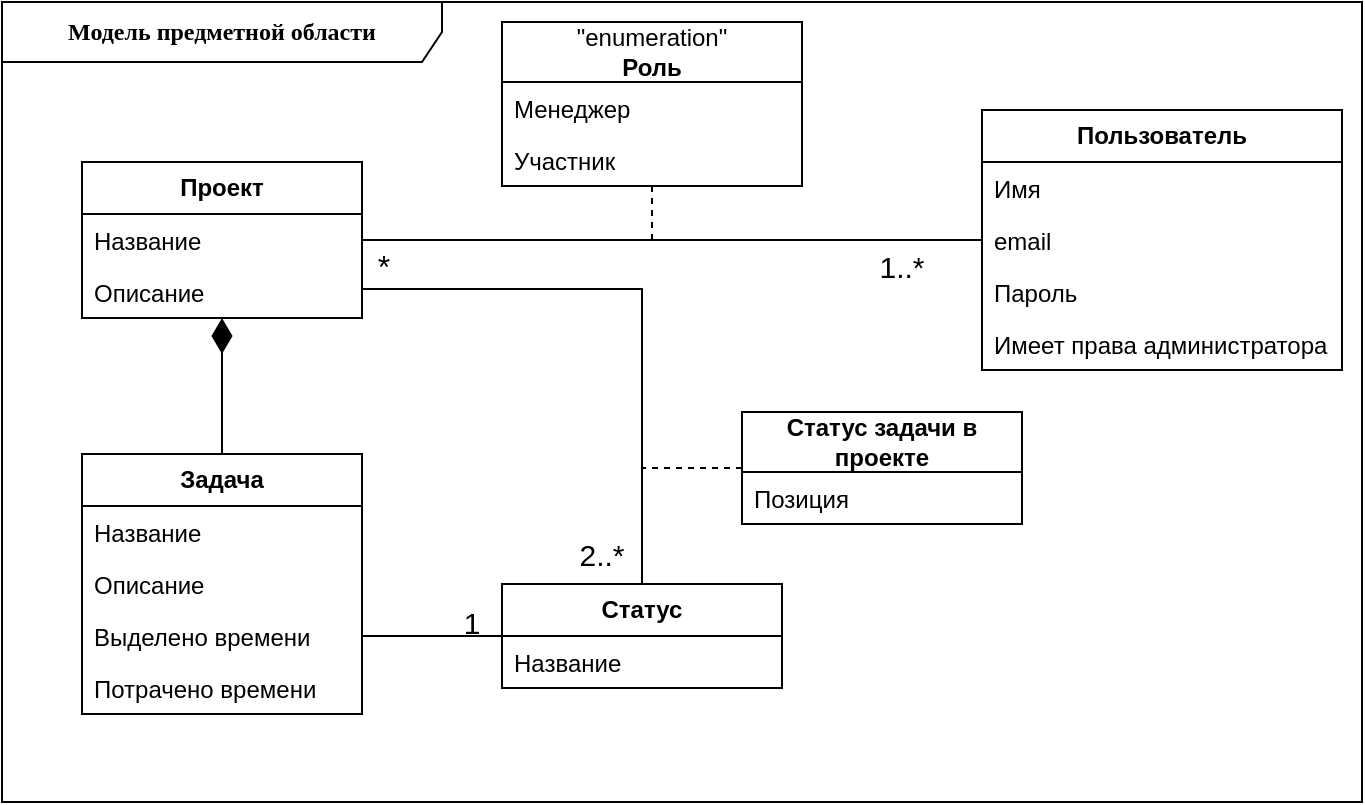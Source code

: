 <mxfile version="22.0.8" type="device">
  <diagram name="Страница — 1" id="Yr2hoDvGt6ug6Qv0rNzL">
    <mxGraphModel dx="1000" dy="539" grid="1" gridSize="10" guides="1" tooltips="1" connect="1" arrows="1" fold="1" page="1" pageScale="1" pageWidth="827" pageHeight="1169" math="0" shadow="0">
      <root>
        <mxCell id="0" />
        <mxCell id="1" parent="0" />
        <mxCell id="dqXH0StnKV9fTOvt3vz--111" value="&lt;b&gt;Модель предметной области&lt;/b&gt;" style="shape=umlFrame;whiteSpace=wrap;html=1;rounded=1;shadow=0;comic=0;labelBackgroundColor=none;strokeWidth=1;fontFamily=Verdana;fontSize=12;align=center;width=220;height=30;" parent="1" vertex="1">
          <mxGeometry width="680" height="400" as="geometry" />
        </mxCell>
        <mxCell id="dqXH0StnKV9fTOvt3vz--18" value="&lt;b&gt;Проект&lt;/b&gt;" style="swimlane;fontStyle=0;childLayout=stackLayout;horizontal=1;startSize=26;fillColor=none;horizontalStack=0;resizeParent=1;resizeParentMax=0;resizeLast=0;collapsible=1;marginBottom=0;whiteSpace=wrap;html=1;" parent="1" vertex="1">
          <mxGeometry x="40" y="80" width="140" height="78" as="geometry" />
        </mxCell>
        <mxCell id="dqXH0StnKV9fTOvt3vz--19" value="Название" style="text;strokeColor=none;fillColor=none;align=left;verticalAlign=top;spacingLeft=4;spacingRight=4;overflow=hidden;rotatable=0;points=[[0,0.5],[1,0.5]];portConstraint=eastwest;whiteSpace=wrap;html=1;" parent="dqXH0StnKV9fTOvt3vz--18" vertex="1">
          <mxGeometry y="26" width="140" height="26" as="geometry" />
        </mxCell>
        <mxCell id="dqXH0StnKV9fTOvt3vz--20" value="Описание" style="text;strokeColor=none;fillColor=none;align=left;verticalAlign=top;spacingLeft=4;spacingRight=4;overflow=hidden;rotatable=0;points=[[0,0.5],[1,0.5]];portConstraint=eastwest;whiteSpace=wrap;html=1;" parent="dqXH0StnKV9fTOvt3vz--18" vertex="1">
          <mxGeometry y="52" width="140" height="26" as="geometry" />
        </mxCell>
        <mxCell id="UQh1MBE0wKE3If8K73u9-32" style="edgeStyle=orthogonalEdgeStyle;rounded=0;orthogonalLoop=1;jettySize=auto;html=1;endArrow=none;endFill=0;exitX=1;exitY=0.5;exitDx=0;exitDy=0;" edge="1" parent="1" source="dqXH0StnKV9fTOvt3vz--25" target="UQh1MBE0wKE3If8K73u9-28">
          <mxGeometry relative="1" as="geometry" />
        </mxCell>
        <mxCell id="dqXH0StnKV9fTOvt3vz--22" value="&lt;b&gt;Задача&lt;/b&gt;" style="swimlane;fontStyle=0;childLayout=stackLayout;horizontal=1;startSize=26;fillColor=none;horizontalStack=0;resizeParent=1;resizeParentMax=0;resizeLast=0;collapsible=1;marginBottom=0;whiteSpace=wrap;html=1;" parent="1" vertex="1">
          <mxGeometry x="40" y="226" width="140" height="130" as="geometry" />
        </mxCell>
        <mxCell id="dqXH0StnKV9fTOvt3vz--23" value="Название" style="text;strokeColor=none;fillColor=none;align=left;verticalAlign=top;spacingLeft=4;spacingRight=4;overflow=hidden;rotatable=0;points=[[0,0.5],[1,0.5]];portConstraint=eastwest;whiteSpace=wrap;html=1;" parent="dqXH0StnKV9fTOvt3vz--22" vertex="1">
          <mxGeometry y="26" width="140" height="26" as="geometry" />
        </mxCell>
        <mxCell id="dqXH0StnKV9fTOvt3vz--24" value="Описание" style="text;strokeColor=none;fillColor=none;align=left;verticalAlign=top;spacingLeft=4;spacingRight=4;overflow=hidden;rotatable=0;points=[[0,0.5],[1,0.5]];portConstraint=eastwest;whiteSpace=wrap;html=1;" parent="dqXH0StnKV9fTOvt3vz--22" vertex="1">
          <mxGeometry y="52" width="140" height="26" as="geometry" />
        </mxCell>
        <mxCell id="dqXH0StnKV9fTOvt3vz--25" value="Выделено времени" style="text;strokeColor=none;fillColor=none;align=left;verticalAlign=top;spacingLeft=4;spacingRight=4;overflow=hidden;rotatable=0;points=[[0,0.5],[1,0.5]];portConstraint=eastwest;whiteSpace=wrap;html=1;" parent="dqXH0StnKV9fTOvt3vz--22" vertex="1">
          <mxGeometry y="78" width="140" height="26" as="geometry" />
        </mxCell>
        <mxCell id="dqXH0StnKV9fTOvt3vz--26" value="Потрачено времени" style="text;strokeColor=none;fillColor=none;align=left;verticalAlign=top;spacingLeft=4;spacingRight=4;overflow=hidden;rotatable=0;points=[[0,0.5],[1,0.5]];portConstraint=eastwest;whiteSpace=wrap;html=1;" parent="dqXH0StnKV9fTOvt3vz--22" vertex="1">
          <mxGeometry y="104" width="140" height="26" as="geometry" />
        </mxCell>
        <mxCell id="dqXH0StnKV9fTOvt3vz--28" style="edgeStyle=orthogonalEdgeStyle;rounded=0;orthogonalLoop=1;jettySize=auto;html=1;endArrow=diamondThin;endFill=1;startSize=12;endSize=15;" parent="1" source="dqXH0StnKV9fTOvt3vz--22" target="dqXH0StnKV9fTOvt3vz--18" edge="1">
          <mxGeometry relative="1" as="geometry" />
        </mxCell>
        <mxCell id="dqXH0StnKV9fTOvt3vz--65" value="" style="endArrow=none;html=1;rounded=0;align=center;verticalAlign=bottom;labelBackgroundColor=none;" parent="1" source="dqXH0StnKV9fTOvt3vz--18" target="dqXH0StnKV9fTOvt3vz--74" edge="1">
          <mxGeometry relative="1" as="geometry">
            <mxPoint x="160" y="180" as="sourcePoint" />
            <mxPoint x="300" y="119.352" as="targetPoint" />
          </mxGeometry>
        </mxCell>
        <mxCell id="dqXH0StnKV9fTOvt3vz--67" value="1..*" style="text;html=1;strokeColor=none;fillColor=none;align=center;verticalAlign=middle;whiteSpace=wrap;rounded=0;fontSize=15;" parent="1" vertex="1">
          <mxGeometry x="420" y="117" width="60" height="30" as="geometry" />
        </mxCell>
        <mxCell id="UQh1MBE0wKE3If8K73u9-34" style="edgeStyle=orthogonalEdgeStyle;rounded=0;orthogonalLoop=1;jettySize=auto;html=1;exitX=0;exitY=1;exitDx=0;exitDy=0;endArrow=none;endFill=0;" edge="1" parent="1" source="dqXH0StnKV9fTOvt3vz--69" target="UQh1MBE0wKE3If8K73u9-28">
          <mxGeometry relative="1" as="geometry">
            <Array as="points">
              <mxPoint x="320" y="144" />
            </Array>
          </mxGeometry>
        </mxCell>
        <mxCell id="dqXH0StnKV9fTOvt3vz--69" value="*" style="text;html=1;strokeColor=none;fillColor=none;align=center;verticalAlign=middle;whiteSpace=wrap;rounded=0;fontSize=16;" parent="1" vertex="1">
          <mxGeometry x="180" y="120.5" width="22" height="23" as="geometry" />
        </mxCell>
        <mxCell id="dqXH0StnKV9fTOvt3vz--74" value="&lt;b&gt;Пользователь&lt;/b&gt;" style="swimlane;fontStyle=0;childLayout=stackLayout;horizontal=1;startSize=26;fillColor=none;horizontalStack=0;resizeParent=1;resizeParentMax=0;resizeLast=0;collapsible=1;marginBottom=0;whiteSpace=wrap;html=1;" parent="1" vertex="1">
          <mxGeometry x="490" y="54" width="180" height="130" as="geometry" />
        </mxCell>
        <mxCell id="dqXH0StnKV9fTOvt3vz--75" value="Имя" style="text;strokeColor=none;fillColor=none;align=left;verticalAlign=top;spacingLeft=4;spacingRight=4;overflow=hidden;rotatable=0;points=[[0,0.5],[1,0.5]];portConstraint=eastwest;whiteSpace=wrap;html=1;" parent="dqXH0StnKV9fTOvt3vz--74" vertex="1">
          <mxGeometry y="26" width="180" height="26" as="geometry" />
        </mxCell>
        <mxCell id="dqXH0StnKV9fTOvt3vz--76" value="email" style="text;strokeColor=none;fillColor=none;align=left;verticalAlign=top;spacingLeft=4;spacingRight=4;overflow=hidden;rotatable=0;points=[[0,0.5],[1,0.5]];portConstraint=eastwest;whiteSpace=wrap;html=1;" parent="dqXH0StnKV9fTOvt3vz--74" vertex="1">
          <mxGeometry y="52" width="180" height="26" as="geometry" />
        </mxCell>
        <mxCell id="dqXH0StnKV9fTOvt3vz--77" value="Пароль" style="text;strokeColor=none;fillColor=none;align=left;verticalAlign=top;spacingLeft=4;spacingRight=4;overflow=hidden;rotatable=0;points=[[0,0.5],[1,0.5]];portConstraint=eastwest;whiteSpace=wrap;html=1;" parent="dqXH0StnKV9fTOvt3vz--74" vertex="1">
          <mxGeometry y="78" width="180" height="26" as="geometry" />
        </mxCell>
        <mxCell id="UQh1MBE0wKE3If8K73u9-1" value="Имеет права администратора" style="text;strokeColor=none;fillColor=none;align=left;verticalAlign=top;spacingLeft=4;spacingRight=4;overflow=hidden;rotatable=0;points=[[0,0.5],[1,0.5]];portConstraint=eastwest;whiteSpace=wrap;html=1;" vertex="1" parent="dqXH0StnKV9fTOvt3vz--74">
          <mxGeometry y="104" width="180" height="26" as="geometry" />
        </mxCell>
        <mxCell id="UQh1MBE0wKE3If8K73u9-9" style="edgeStyle=orthogonalEdgeStyle;rounded=0;orthogonalLoop=1;jettySize=auto;html=1;endArrow=none;endFill=0;dashed=1;" edge="1" parent="1" source="UQh1MBE0wKE3If8K73u9-3">
          <mxGeometry relative="1" as="geometry">
            <mxPoint x="325" y="120" as="targetPoint" />
          </mxGeometry>
        </mxCell>
        <mxCell id="UQh1MBE0wKE3If8K73u9-3" value="&quot;enumeration&quot;&lt;br&gt;&lt;b&gt;Роль&lt;/b&gt;" style="swimlane;fontStyle=0;childLayout=stackLayout;horizontal=1;startSize=30;fillColor=none;horizontalStack=0;resizeParent=1;resizeParentMax=0;resizeLast=0;collapsible=1;marginBottom=0;whiteSpace=wrap;html=1;" vertex="1" parent="1">
          <mxGeometry x="250" y="10" width="150" height="82" as="geometry" />
        </mxCell>
        <mxCell id="UQh1MBE0wKE3If8K73u9-4" value="Менеджер" style="text;strokeColor=none;fillColor=none;align=left;verticalAlign=top;spacingLeft=4;spacingRight=4;overflow=hidden;rotatable=0;points=[[0,0.5],[1,0.5]];portConstraint=eastwest;whiteSpace=wrap;html=1;" vertex="1" parent="UQh1MBE0wKE3If8K73u9-3">
          <mxGeometry y="30" width="150" height="26" as="geometry" />
        </mxCell>
        <mxCell id="UQh1MBE0wKE3If8K73u9-5" value="Участник" style="text;strokeColor=none;fillColor=none;align=left;verticalAlign=top;spacingLeft=4;spacingRight=4;overflow=hidden;rotatable=0;points=[[0,0.5],[1,0.5]];portConstraint=eastwest;whiteSpace=wrap;html=1;" vertex="1" parent="UQh1MBE0wKE3If8K73u9-3">
          <mxGeometry y="56" width="150" height="26" as="geometry" />
        </mxCell>
        <mxCell id="UQh1MBE0wKE3If8K73u9-28" value="&lt;b&gt;Статус&lt;/b&gt;" style="swimlane;fontStyle=0;childLayout=stackLayout;horizontal=1;startSize=26;fillColor=none;horizontalStack=0;resizeParent=1;resizeParentMax=0;resizeLast=0;collapsible=1;marginBottom=0;whiteSpace=wrap;html=1;" vertex="1" parent="1">
          <mxGeometry x="250" y="291" width="140" height="52" as="geometry" />
        </mxCell>
        <mxCell id="UQh1MBE0wKE3If8K73u9-29" value="Название&amp;nbsp;" style="text;strokeColor=none;fillColor=none;align=left;verticalAlign=top;spacingLeft=4;spacingRight=4;overflow=hidden;rotatable=0;points=[[0,0.5],[1,0.5]];portConstraint=eastwest;whiteSpace=wrap;html=1;" vertex="1" parent="UQh1MBE0wKE3If8K73u9-28">
          <mxGeometry y="26" width="140" height="26" as="geometry" />
        </mxCell>
        <mxCell id="UQh1MBE0wKE3If8K73u9-33" value="1" style="text;html=1;strokeColor=none;fillColor=none;align=center;verticalAlign=middle;whiteSpace=wrap;rounded=0;fontSize=15;" vertex="1" parent="1">
          <mxGeometry x="220" y="300" width="30" height="20" as="geometry" />
        </mxCell>
        <mxCell id="UQh1MBE0wKE3If8K73u9-35" value="2..*" style="text;html=1;strokeColor=none;fillColor=none;align=center;verticalAlign=middle;whiteSpace=wrap;rounded=0;fontSize=15;" vertex="1" parent="1">
          <mxGeometry x="270" y="261" width="60" height="30" as="geometry" />
        </mxCell>
        <mxCell id="UQh1MBE0wKE3If8K73u9-41" style="edgeStyle=orthogonalEdgeStyle;rounded=0;orthogonalLoop=1;jettySize=auto;html=1;dashed=1;endArrow=none;endFill=0;" edge="1" parent="1" source="UQh1MBE0wKE3If8K73u9-36">
          <mxGeometry relative="1" as="geometry">
            <mxPoint x="320" y="233" as="targetPoint" />
          </mxGeometry>
        </mxCell>
        <mxCell id="UQh1MBE0wKE3If8K73u9-36" value="&lt;b&gt;Статус задачи в проекте&lt;/b&gt;" style="swimlane;fontStyle=0;childLayout=stackLayout;horizontal=1;startSize=30;fillColor=none;horizontalStack=0;resizeParent=1;resizeParentMax=0;resizeLast=0;collapsible=1;marginBottom=0;whiteSpace=wrap;html=1;" vertex="1" parent="1">
          <mxGeometry x="370" y="205" width="140" height="56" as="geometry" />
        </mxCell>
        <mxCell id="UQh1MBE0wKE3If8K73u9-37" value="Позиция" style="text;strokeColor=none;fillColor=none;align=left;verticalAlign=top;spacingLeft=4;spacingRight=4;overflow=hidden;rotatable=0;points=[[0,0.5],[1,0.5]];portConstraint=eastwest;whiteSpace=wrap;html=1;" vertex="1" parent="UQh1MBE0wKE3If8K73u9-36">
          <mxGeometry y="30" width="140" height="26" as="geometry" />
        </mxCell>
      </root>
    </mxGraphModel>
  </diagram>
</mxfile>
